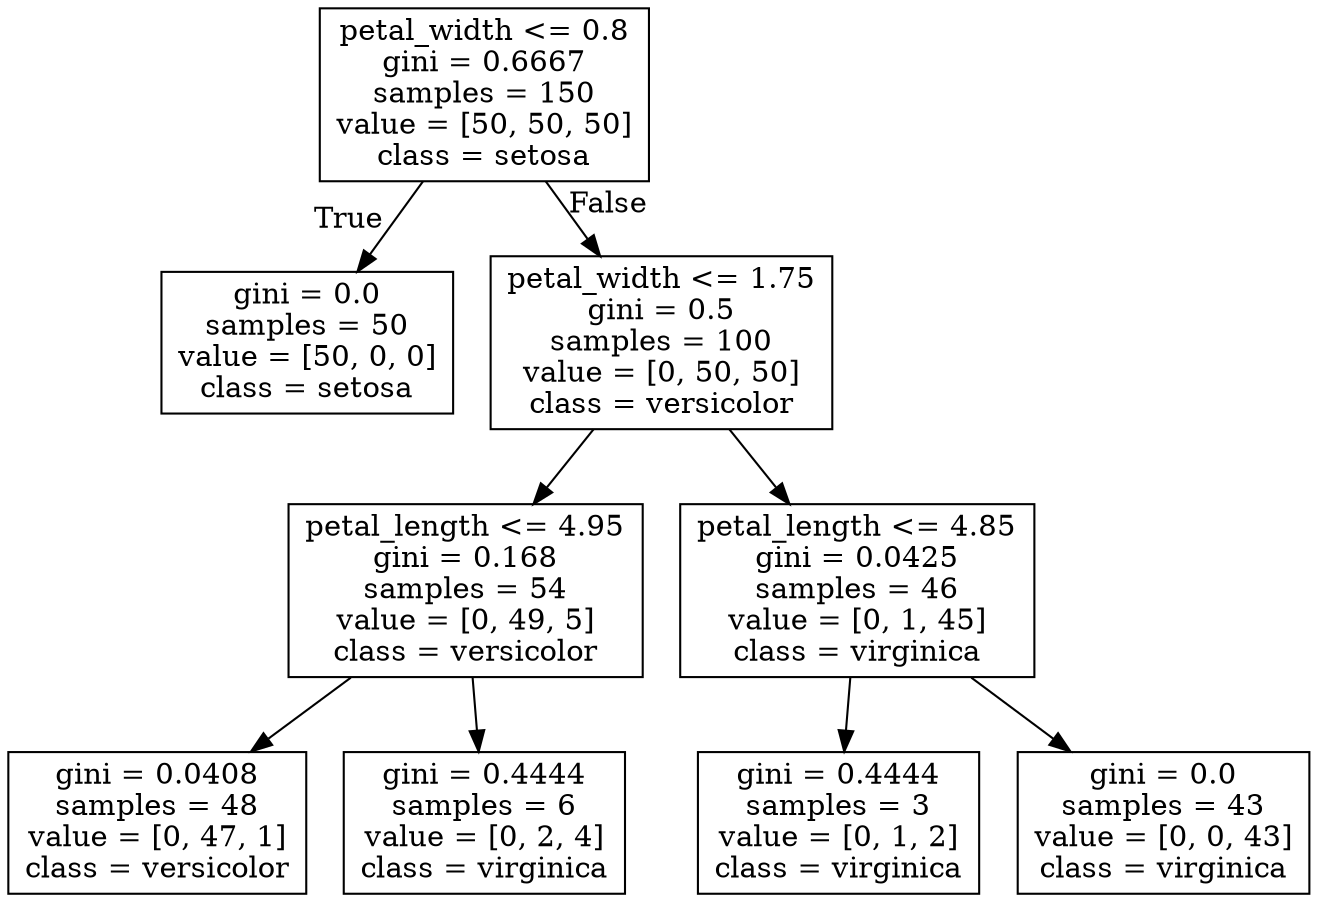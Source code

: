 digraph Tree {
node [shape=box] ;
0 [label="petal_width <= 0.8\ngini = 0.6667\nsamples = 150\nvalue = [50, 50, 50]\nclass = setosa"] ;
1 [label="gini = 0.0\nsamples = 50\nvalue = [50, 0, 0]\nclass = setosa"] ;
0 -> 1 [labeldistance=2.5, labelangle=45, headlabel="True"] ;
2 [label="petal_width <= 1.75\ngini = 0.5\nsamples = 100\nvalue = [0, 50, 50]\nclass = versicolor"] ;
0 -> 2 [labeldistance=2.5, labelangle=-45, headlabel="False"] ;
3 [label="petal_length <= 4.95\ngini = 0.168\nsamples = 54\nvalue = [0, 49, 5]\nclass = versicolor"] ;
2 -> 3 ;
4 [label="gini = 0.0408\nsamples = 48\nvalue = [0, 47, 1]\nclass = versicolor"] ;
3 -> 4 ;
5 [label="gini = 0.4444\nsamples = 6\nvalue = [0, 2, 4]\nclass = virginica"] ;
3 -> 5 ;
6 [label="petal_length <= 4.85\ngini = 0.0425\nsamples = 46\nvalue = [0, 1, 45]\nclass = virginica"] ;
2 -> 6 ;
7 [label="gini = 0.4444\nsamples = 3\nvalue = [0, 1, 2]\nclass = virginica"] ;
6 -> 7 ;
8 [label="gini = 0.0\nsamples = 43\nvalue = [0, 0, 43]\nclass = virginica"] ;
6 -> 8 ;
}